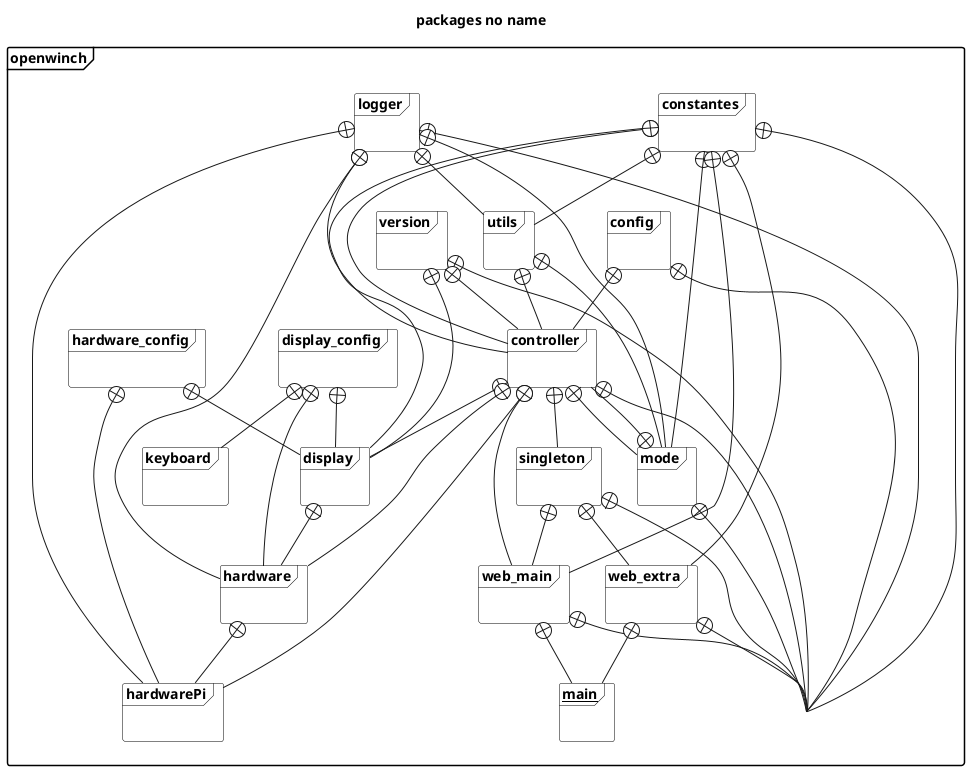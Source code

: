 @startuml

skinparam package {
    BackgroundColor White
    ArrowColor Grey
    BorderColor Black
}
skinparam packageStyle frame
title packages no name
package openwinch {
}
package openwinch.singleton {
}
package openwinch.__main__ {
}
package openwinch.controller {
}
package openwinch.config {
}
package openwinch.hardwarePi {
}
package openwinch.display_config {
}
package openwinch.version {
}
package openwinch.keyboard {
}
package openwinch.utils {
}
package openwinch.display {
}
package openwinch.hardware {
}
package openwinch.hardware_config {
}
package openwinch.mode {
}
package openwinch.constantes {
}
package openwinch.web_main {
}
package openwinch.logger {
}
package openwinch.web_extra {
}
openwinch.config +-- openwinch
openwinch.constantes +-- openwinch
openwinch.controller +-- openwinch
openwinch.logger +-- openwinch
openwinch.mode +-- openwinch
openwinch.singleton +-- openwinch
openwinch.version +-- openwinch
openwinch.web_extra +-- openwinch
openwinch.web_main +-- openwinch
openwinch.controller +-- openwinch.singleton
openwinch.web_extra +-- openwinch.__main__
openwinch.web_main +-- openwinch.__main__
openwinch.version +-- openwinch.controller
openwinch.mode +-- openwinch.controller
openwinch.logger +-- openwinch.controller
openwinch.utils +-- openwinch.controller
openwinch.constantes +-- openwinch.controller
openwinch.config +-- openwinch.controller
openwinch.controller +-- openwinch.hardwarePi
openwinch.hardware +-- openwinch.hardwarePi
openwinch.hardware_config +-- openwinch.hardwarePi
openwinch.logger +-- openwinch.hardwarePi
openwinch.display_config +-- openwinch.keyboard
openwinch.constantes +-- openwinch.utils
openwinch.logger +-- openwinch.utils
openwinch.controller +-- openwinch.display
openwinch.constantes +-- openwinch.display
openwinch.display_config +-- openwinch.display
openwinch.hardware_config +-- openwinch.display
openwinch.version +-- openwinch.display
openwinch.controller +-- openwinch.hardware
openwinch.display_config +-- openwinch.hardware
openwinch.display +-- openwinch.hardware
openwinch.logger +-- openwinch.hardware
openwinch.controller +-- openwinch.mode
openwinch.logger +-- openwinch.mode
openwinch.constantes +-- openwinch.mode
openwinch.utils +-- openwinch.mode
openwinch.constantes +-- openwinch.web_main
openwinch.controller +-- openwinch.web_main
openwinch.singleton +-- openwinch.web_main
openwinch.constantes +-- openwinch.web_extra
openwinch.singleton +-- openwinch.web_extra

@enduml
